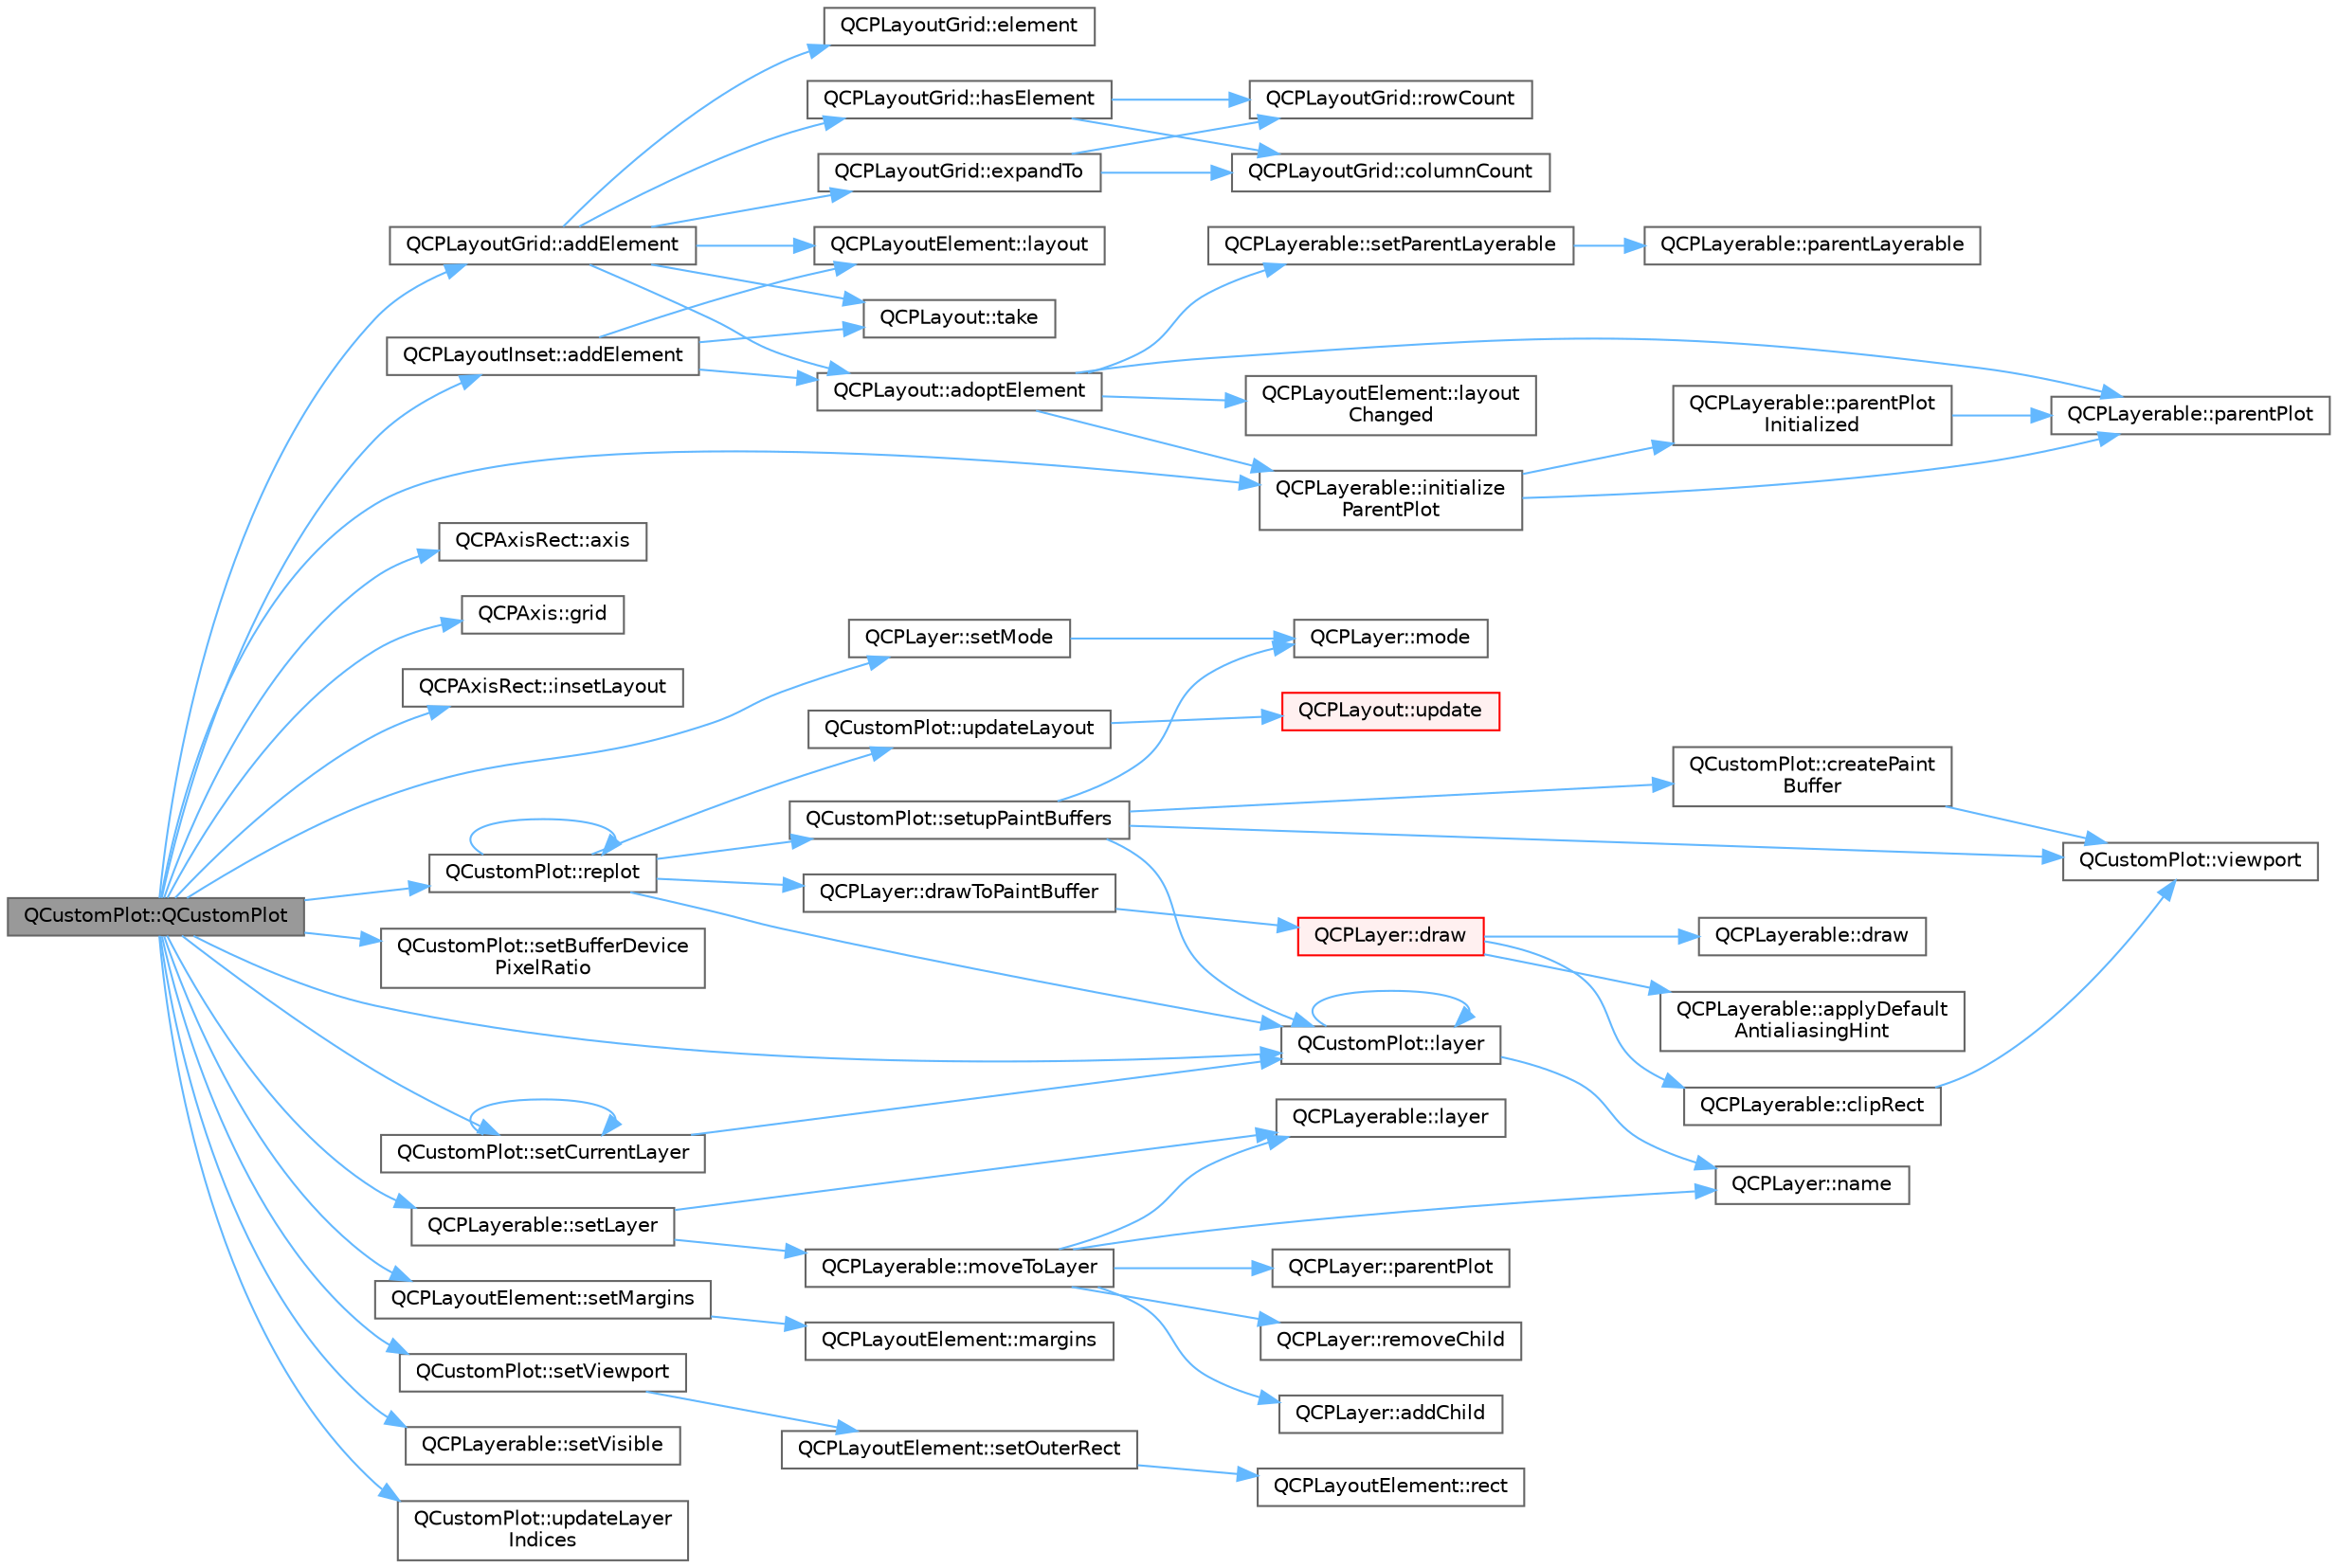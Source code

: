 digraph "QCustomPlot::QCustomPlot"
{
 // LATEX_PDF_SIZE
  bgcolor="transparent";
  edge [fontname=Helvetica,fontsize=10,labelfontname=Helvetica,labelfontsize=10];
  node [fontname=Helvetica,fontsize=10,shape=box,height=0.2,width=0.4];
  rankdir="LR";
  Node1 [label="QCustomPlot::QCustomPlot",height=0.2,width=0.4,color="gray40", fillcolor="grey60", style="filled", fontcolor="black",tooltip=" "];
  Node1 -> Node2 [color="steelblue1",style="solid"];
  Node2 [label="QCPLayoutGrid::addElement",height=0.2,width=0.4,color="grey40", fillcolor="white", style="filled",URL="$class_q_c_p_layout_grid.html#adff1a2ca691ed83d2d24a4cd1fe17012",tooltip=" "];
  Node2 -> Node3 [color="steelblue1",style="solid"];
  Node3 [label="QCPLayout::adoptElement",height=0.2,width=0.4,color="grey40", fillcolor="white", style="filled",URL="$class_q_c_p_layout.html#af6dbbc24156a808da29cd1ec031729a3",tooltip=" "];
  Node3 -> Node4 [color="steelblue1",style="solid"];
  Node4 [label="QCPLayerable::initialize\lParentPlot",height=0.2,width=0.4,color="grey40", fillcolor="white", style="filled",URL="$class_q_c_p_layerable.html#a8cbe5a0c9a5674249982f5ca5f8e02bc",tooltip=" "];
  Node4 -> Node5 [color="steelblue1",style="solid"];
  Node5 [label="QCPLayerable::parentPlot",height=0.2,width=0.4,color="grey40", fillcolor="white", style="filled",URL="$class_q_c_p_layerable.html#a36ed5b292b90934b524a4e5866a3526c",tooltip=" "];
  Node4 -> Node6 [color="steelblue1",style="solid"];
  Node6 [label="QCPLayerable::parentPlot\lInitialized",height=0.2,width=0.4,color="grey40", fillcolor="white", style="filled",URL="$class_q_c_p_layerable.html#ab20b7dbd8e0249ed61adb9622c427382",tooltip=" "];
  Node6 -> Node5 [color="steelblue1",style="solid"];
  Node3 -> Node7 [color="steelblue1",style="solid"];
  Node7 [label="QCPLayoutElement::layout\lChanged",height=0.2,width=0.4,color="grey40", fillcolor="white", style="filled",URL="$class_q_c_p_layout_element.html#a765f041a73af0c2de41b41a5a03e31a4",tooltip=" "];
  Node3 -> Node5 [color="steelblue1",style="solid"];
  Node3 -> Node8 [color="steelblue1",style="solid"];
  Node8 [label="QCPLayerable::setParentLayerable",height=0.2,width=0.4,color="grey40", fillcolor="white", style="filled",URL="$class_q_c_p_layerable.html#aa23c893671f1f6744ac235cf2204cf3a",tooltip=" "];
  Node8 -> Node9 [color="steelblue1",style="solid"];
  Node9 [label="QCPLayerable::parentLayerable",height=0.2,width=0.4,color="grey40", fillcolor="white", style="filled",URL="$class_q_c_p_layerable.html#aa78b7e644d2c519e1a9a6f2ac5fcd858",tooltip=" "];
  Node2 -> Node10 [color="steelblue1",style="solid"];
  Node10 [label="QCPLayoutGrid::element",height=0.2,width=0.4,color="grey40", fillcolor="white", style="filled",URL="$class_q_c_p_layout_grid.html#a602b426609b4411cf6a93c3ddf3a381a",tooltip=" "];
  Node2 -> Node11 [color="steelblue1",style="solid"];
  Node11 [label="QCPLayoutGrid::expandTo",height=0.2,width=0.4,color="grey40", fillcolor="white", style="filled",URL="$class_q_c_p_layout_grid.html#a886c0dcbabd51a45da399e044552b685",tooltip=" "];
  Node11 -> Node12 [color="steelblue1",style="solid"];
  Node12 [label="QCPLayoutGrid::columnCount",height=0.2,width=0.4,color="grey40", fillcolor="white", style="filled",URL="$class_q_c_p_layout_grid.html#a1a2962cbf45011405b64b913afa8e7a2",tooltip=" "];
  Node11 -> Node13 [color="steelblue1",style="solid"];
  Node13 [label="QCPLayoutGrid::rowCount",height=0.2,width=0.4,color="grey40", fillcolor="white", style="filled",URL="$class_q_c_p_layout_grid.html#a19c66fd76cbce58a8e94f33797e0c0aa",tooltip=" "];
  Node2 -> Node14 [color="steelblue1",style="solid"];
  Node14 [label="QCPLayoutGrid::hasElement",height=0.2,width=0.4,color="grey40", fillcolor="white", style="filled",URL="$class_q_c_p_layout_grid.html#ab0cf4f7edc9414a3bfaddac0f46dc0a0",tooltip=" "];
  Node14 -> Node12 [color="steelblue1",style="solid"];
  Node14 -> Node13 [color="steelblue1",style="solid"];
  Node2 -> Node15 [color="steelblue1",style="solid"];
  Node15 [label="QCPLayoutElement::layout",height=0.2,width=0.4,color="grey40", fillcolor="white", style="filled",URL="$class_q_c_p_layout_element.html#a4efdcbde9d28f410e5ef166c9d691deb",tooltip=" "];
  Node2 -> Node16 [color="steelblue1",style="solid"];
  Node16 [label="QCPLayout::take",height=0.2,width=0.4,color="grey40", fillcolor="white", style="filled",URL="$class_q_c_p_layout.html#ada26cd17e56472b0b4d7fbbc96873e4c",tooltip=" "];
  Node1 -> Node17 [color="steelblue1",style="solid"];
  Node17 [label="QCPLayoutInset::addElement",height=0.2,width=0.4,color="grey40", fillcolor="white", style="filled",URL="$class_q_c_p_layout_inset.html#ad61529eb576af7f04dff94abb10c745a",tooltip=" "];
  Node17 -> Node3 [color="steelblue1",style="solid"];
  Node17 -> Node15 [color="steelblue1",style="solid"];
  Node17 -> Node16 [color="steelblue1",style="solid"];
  Node1 -> Node18 [color="steelblue1",style="solid"];
  Node18 [label="QCPAxisRect::axis",height=0.2,width=0.4,color="grey40", fillcolor="white", style="filled",URL="$class_q_c_p_axis_rect.html#a583ae4f6d78b601b732183f6cabecbe1",tooltip=" "];
  Node1 -> Node19 [color="steelblue1",style="solid"];
  Node19 [label="QCPAxis::grid",height=0.2,width=0.4,color="grey40", fillcolor="white", style="filled",URL="$class_q_c_p_axis.html#a63f1dd2df663680d2a8d06c19592dd63",tooltip=" "];
  Node1 -> Node4 [color="steelblue1",style="solid"];
  Node1 -> Node20 [color="steelblue1",style="solid"];
  Node20 [label="QCPAxisRect::insetLayout",height=0.2,width=0.4,color="grey40", fillcolor="white", style="filled",URL="$class_q_c_p_axis_rect.html#a949f803466619924c7018df4b511ae10",tooltip=" "];
  Node1 -> Node21 [color="steelblue1",style="solid"];
  Node21 [label="QCustomPlot::layer",height=0.2,width=0.4,color="grey40", fillcolor="white", style="filled",URL="$class_q_custom_plot.html#a0a96244e7773b242ef23c32b7bdfb159",tooltip=" "];
  Node21 -> Node21 [color="steelblue1",style="solid"];
  Node21 -> Node22 [color="steelblue1",style="solid"];
  Node22 [label="QCPLayer::name",height=0.2,width=0.4,color="grey40", fillcolor="white", style="filled",URL="$class_q_c_p_layer.html#a37806f662b50b588fb1029a14fc5ef50",tooltip=" "];
  Node1 -> Node23 [color="steelblue1",style="solid"];
  Node23 [label="QCustomPlot::replot",height=0.2,width=0.4,color="grey40", fillcolor="white", style="filled",URL="$class_q_custom_plot.html#aa4bfe7d70dbe67e81d877819b75ab9af",tooltip=" "];
  Node23 -> Node24 [color="steelblue1",style="solid"];
  Node24 [label="QCPLayer::drawToPaintBuffer",height=0.2,width=0.4,color="grey40", fillcolor="white", style="filled",URL="$class_q_c_p_layer.html#a4a8e0a86f31462299e7fc8e8158dd2c6",tooltip=" "];
  Node24 -> Node25 [color="steelblue1",style="solid"];
  Node25 [label="QCPLayer::draw",height=0.2,width=0.4,color="red", fillcolor="#FFF0F0", style="filled",URL="$class_q_c_p_layer.html#ab831a99c8d30b15ec4533ca341e8813b",tooltip=" "];
  Node25 -> Node26 [color="steelblue1",style="solid"];
  Node26 [label="QCPLayerable::applyDefault\lAntialiasingHint",height=0.2,width=0.4,color="grey40", fillcolor="white", style="filled",URL="$class_q_c_p_layerable.html#afdf83ddc6a265cbf4c89fe99d3d93473",tooltip=" "];
  Node25 -> Node27 [color="steelblue1",style="solid"];
  Node27 [label="QCPLayerable::clipRect",height=0.2,width=0.4,color="grey40", fillcolor="white", style="filled",URL="$class_q_c_p_layerable.html#acbcfc9ecc75433747b1978a77b1864b3",tooltip=" "];
  Node27 -> Node28 [color="steelblue1",style="solid"];
  Node28 [label="QCustomPlot::viewport",height=0.2,width=0.4,color="grey40", fillcolor="white", style="filled",URL="$class_q_custom_plot.html#a19842409b18f556b256d05e97fffc670",tooltip=" "];
  Node25 -> Node29 [color="steelblue1",style="solid"];
  Node29 [label="QCPLayerable::draw",height=0.2,width=0.4,color="grey40", fillcolor="white", style="filled",URL="$class_q_c_p_layerable.html#aecf2f7087482d4b6a78cb2770e5ed12d",tooltip=" "];
  Node23 -> Node21 [color="steelblue1",style="solid"];
  Node23 -> Node23 [color="steelblue1",style="solid"];
  Node23 -> Node34 [color="steelblue1",style="solid"];
  Node34 [label="QCustomPlot::setupPaintBuffers",height=0.2,width=0.4,color="grey40", fillcolor="white", style="filled",URL="$class_q_custom_plot.html#a2685341f7242c3882f4cc5e379308d71",tooltip=" "];
  Node34 -> Node35 [color="steelblue1",style="solid"];
  Node35 [label="QCustomPlot::createPaint\lBuffer",height=0.2,width=0.4,color="grey40", fillcolor="white", style="filled",URL="$class_q_custom_plot.html#a943b57596a1adf7f0e75c3b50e407ae6",tooltip=" "];
  Node35 -> Node28 [color="steelblue1",style="solid"];
  Node34 -> Node21 [color="steelblue1",style="solid"];
  Node34 -> Node36 [color="steelblue1",style="solid"];
  Node36 [label="QCPLayer::mode",height=0.2,width=0.4,color="grey40", fillcolor="white", style="filled",URL="$class_q_c_p_layer.html#a44ae50b011b19f3dd46a38d8e2e2c1b6",tooltip=" "];
  Node34 -> Node28 [color="steelblue1",style="solid"];
  Node23 -> Node37 [color="steelblue1",style="solid"];
  Node37 [label="QCustomPlot::updateLayout",height=0.2,width=0.4,color="grey40", fillcolor="white", style="filled",URL="$class_q_custom_plot.html#a6e6693e2c249f65437382ffd93405e04",tooltip=" "];
  Node37 -> Node38 [color="steelblue1",style="solid"];
  Node38 [label="QCPLayout::update",height=0.2,width=0.4,color="red", fillcolor="#FFF0F0", style="filled",URL="$class_q_c_p_layout.html#a48ecc9c98ea90b547c3e27a931a8f7bd",tooltip=" "];
  Node1 -> Node48 [color="steelblue1",style="solid"];
  Node48 [label="QCustomPlot::setBufferDevice\lPixelRatio",height=0.2,width=0.4,color="grey40", fillcolor="white", style="filled",URL="$class_q_custom_plot.html#a159162653ad6f8b8bf21263ba5787215",tooltip=" "];
  Node1 -> Node49 [color="steelblue1",style="solid"];
  Node49 [label="QCustomPlot::setCurrentLayer",height=0.2,width=0.4,color="grey40", fillcolor="white", style="filled",URL="$class_q_custom_plot.html#a73a6dc47c653bb6f8f030abca5a11852",tooltip=" "];
  Node49 -> Node21 [color="steelblue1",style="solid"];
  Node49 -> Node49 [color="steelblue1",style="solid"];
  Node1 -> Node50 [color="steelblue1",style="solid"];
  Node50 [label="QCPLayerable::setLayer",height=0.2,width=0.4,color="grey40", fillcolor="white", style="filled",URL="$class_q_c_p_layerable.html#ab0d0da6d2de45a118886d2c8e16d5a54",tooltip=" "];
  Node50 -> Node51 [color="steelblue1",style="solid"];
  Node51 [label="QCPLayerable::layer",height=0.2,width=0.4,color="grey40", fillcolor="white", style="filled",URL="$class_q_c_p_layerable.html#a9d4e121a7f1d2314f906fe698209cac9",tooltip=" "];
  Node50 -> Node52 [color="steelblue1",style="solid"];
  Node52 [label="QCPLayerable::moveToLayer",height=0.2,width=0.4,color="grey40", fillcolor="white", style="filled",URL="$class_q_c_p_layerable.html#af94484cfb7cbbddb7de522e9be71d9a4",tooltip=" "];
  Node52 -> Node53 [color="steelblue1",style="solid"];
  Node53 [label="QCPLayer::addChild",height=0.2,width=0.4,color="grey40", fillcolor="white", style="filled",URL="$class_q_c_p_layer.html#a57ce5e49364aa9122276d5df3b4a0ddc",tooltip=" "];
  Node52 -> Node51 [color="steelblue1",style="solid"];
  Node52 -> Node22 [color="steelblue1",style="solid"];
  Node52 -> Node54 [color="steelblue1",style="solid"];
  Node54 [label="QCPLayer::parentPlot",height=0.2,width=0.4,color="grey40", fillcolor="white", style="filled",URL="$class_q_c_p_layer.html#a923cb87bb467eeb17d649ba2b2fe4f5f",tooltip=" "];
  Node52 -> Node55 [color="steelblue1",style="solid"];
  Node55 [label="QCPLayer::removeChild",height=0.2,width=0.4,color="grey40", fillcolor="white", style="filled",URL="$class_q_c_p_layer.html#ac2f64ac7761650582d968d86670ef362",tooltip=" "];
  Node1 -> Node44 [color="steelblue1",style="solid"];
  Node44 [label="QCPLayoutElement::setMargins",height=0.2,width=0.4,color="grey40", fillcolor="white", style="filled",URL="$class_q_c_p_layout_element.html#a8f450b1f3f992ad576fce2c63d8b79cf",tooltip=" "];
  Node44 -> Node45 [color="steelblue1",style="solid"];
  Node45 [label="QCPLayoutElement::margins",height=0.2,width=0.4,color="grey40", fillcolor="white", style="filled",URL="$class_q_c_p_layout_element.html#af4ac9450aa2d60863bf3a8ea0c940c9d",tooltip=" "];
  Node1 -> Node56 [color="steelblue1",style="solid"];
  Node56 [label="QCPLayer::setMode",height=0.2,width=0.4,color="grey40", fillcolor="white", style="filled",URL="$class_q_c_p_layer.html#a938d57b04f4e4c23cedf1711f983919b",tooltip=" "];
  Node56 -> Node36 [color="steelblue1",style="solid"];
  Node1 -> Node57 [color="steelblue1",style="solid"];
  Node57 [label="QCustomPlot::setViewport",height=0.2,width=0.4,color="grey40", fillcolor="white", style="filled",URL="$class_q_custom_plot.html#a3f9bc4b939dd8aaba9339fd09f273fc4",tooltip=" "];
  Node57 -> Node58 [color="steelblue1",style="solid"];
  Node58 [label="QCPLayoutElement::setOuterRect",height=0.2,width=0.4,color="grey40", fillcolor="white", style="filled",URL="$class_q_c_p_layout_element.html#a38975ea13e36de8e53391ce41d94bc0f",tooltip=" "];
  Node58 -> Node59 [color="steelblue1",style="solid"];
  Node59 [label="QCPLayoutElement::rect",height=0.2,width=0.4,color="grey40", fillcolor="white", style="filled",URL="$class_q_c_p_layout_element.html#a208effccfe2cca4a0eaf9393e60f2dd4",tooltip=" "];
  Node1 -> Node60 [color="steelblue1",style="solid"];
  Node60 [label="QCPLayerable::setVisible",height=0.2,width=0.4,color="grey40", fillcolor="white", style="filled",URL="$class_q_c_p_layerable.html#a3bed99ddc396b48ce3ebfdc0418744f8",tooltip=" "];
  Node1 -> Node61 [color="steelblue1",style="solid"];
  Node61 [label="QCustomPlot::updateLayer\lIndices",height=0.2,width=0.4,color="grey40", fillcolor="white", style="filled",URL="$class_q_custom_plot.html#a7f1ca67a66d37b6d260a0b93de08f3bd",tooltip=" "];
}
